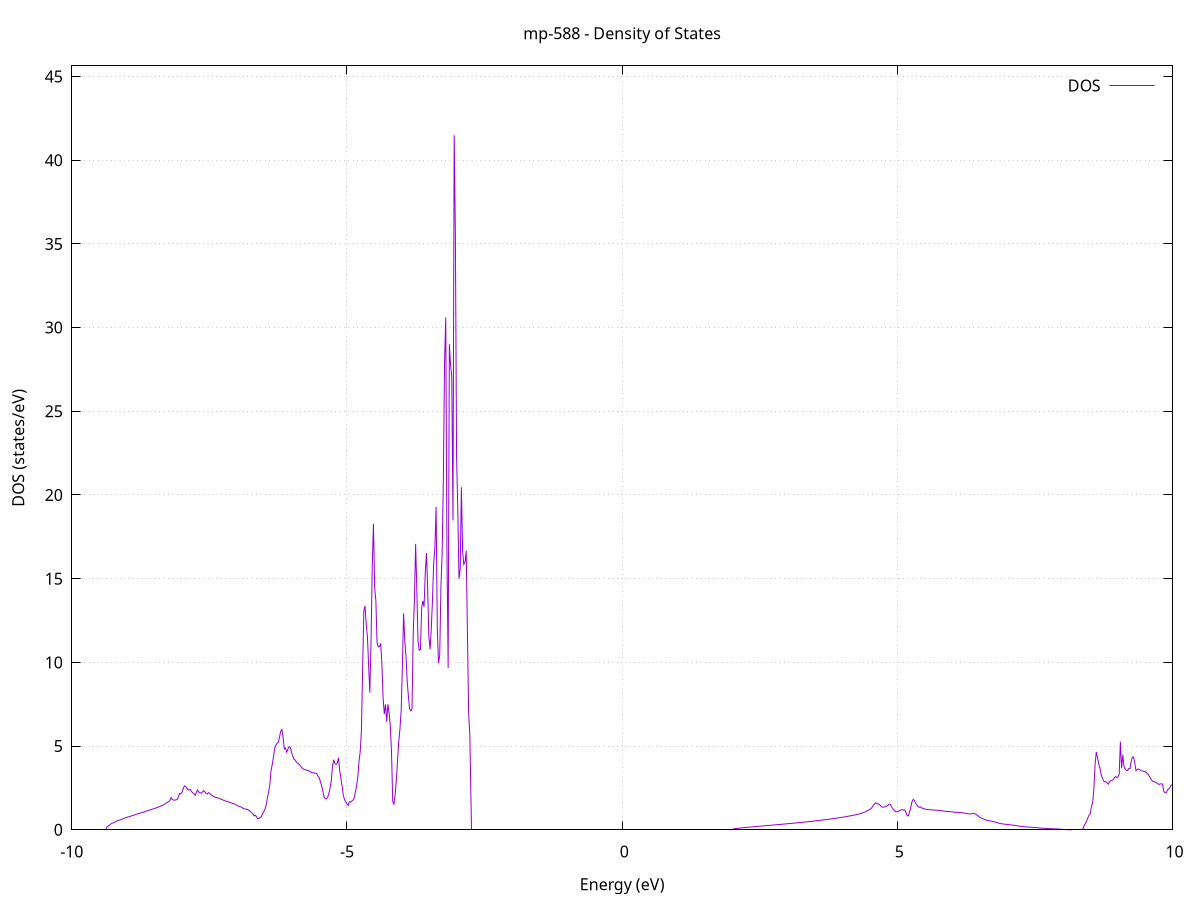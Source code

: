 set title 'mp-588 - Density of States'
set xlabel 'Energy (eV)'
set ylabel 'DOS (states/eV)'
set grid
set xrange [-10:10]
set yrange [0:45.634]
set xzeroaxis lt -1
set terminal png size 800,600
set output 'mp-588_dos_gnuplot.png'
plot '-' using 1:2 with lines title 'DOS'
-25.752000 0.000000
-25.730200 0.000000
-25.708300 0.000000
-25.686400 0.000000
-25.664500 0.000000
-25.642600 0.000000
-25.620700 0.000000
-25.598800 0.000000
-25.576900 0.000000
-25.555000 0.000000
-25.533100 0.000000
-25.511300 0.000000
-25.489400 0.000000
-25.467500 0.000000
-25.445600 0.000000
-25.423700 0.000000
-25.401800 0.000000
-25.379900 0.000000
-25.358000 0.000000
-25.336100 0.000000
-25.314200 0.000000
-25.292400 0.000000
-25.270500 0.000000
-25.248600 0.000000
-25.226700 0.000000
-25.204800 0.000000
-25.182900 0.000000
-25.161000 0.000000
-25.139100 0.000000
-25.117200 0.000000
-25.095300 0.000000
-25.073400 0.000000
-25.051600 0.000000
-25.029700 0.000000
-25.007800 0.000000
-24.985900 0.000000
-24.964000 0.000000
-24.942100 0.000000
-24.920200 0.000000
-24.898300 0.000000
-24.876400 0.000000
-24.854500 0.000000
-24.832700 0.000000
-24.810800 0.000000
-24.788900 0.000000
-24.767000 0.000000
-24.745100 0.000000
-24.723200 0.000000
-24.701300 0.000000
-24.679400 0.000000
-24.657500 0.000000
-24.635600 0.000000
-24.613800 0.000000
-24.591900 0.000000
-24.570000 0.000000
-24.548100 0.000000
-24.526200 0.000000
-24.504300 0.000000
-24.482400 0.000000
-24.460500 0.000000
-24.438600 0.000000
-24.416700 0.000000
-24.394900 0.000000
-24.373000 0.000000
-24.351100 0.000000
-24.329200 0.000000
-24.307300 0.000000
-24.285400 0.000000
-24.263500 0.000000
-24.241600 0.000000
-24.219700 0.000000
-24.197800 0.000000
-24.176000 0.000000
-24.154100 0.000000
-24.132200 0.000000
-24.110300 0.000000
-24.088400 0.000000
-24.066500 0.000000
-24.044600 0.000000
-24.022700 0.000000
-24.000800 0.000000
-23.978900 0.000000
-23.957100 0.000000
-23.935200 0.000000
-23.913300 0.000000
-23.891400 0.000000
-23.869500 0.000000
-23.847600 0.000000
-23.825700 0.000000
-23.803800 0.000000
-23.781900 0.000000
-23.760000 0.015900
-23.738200 0.717900
-23.716300 1.112500
-23.694400 1.418300
-23.672500 1.691000
-23.650600 1.939500
-23.628700 2.218100
-23.606800 2.456700
-23.584900 2.718100
-23.563000 2.997300
-23.541100 3.279200
-23.519300 3.586400
-23.497400 3.916000
-23.475500 4.293200
-23.453600 4.732300
-23.431700 5.255400
-23.409800 5.944100
-23.387900 7.364100
-23.366000 7.937400
-23.344100 8.395200
-23.322200 7.925100
-23.300400 7.736100
-23.278500 4.268000
-23.256600 3.859300
-23.234700 10.810700
-23.212800 7.285600
-23.190900 6.659400
-23.169000 6.612000
-23.147100 6.449400
-23.125200 6.218200
-23.103300 6.116200
-23.081500 5.908000
-23.059600 5.598100
-23.037700 5.314300
-23.015800 4.151200
-22.993900 3.413900
-22.972000 3.015300
-22.950100 2.491900
-22.928200 2.162400
-22.906300 16.611000
-22.884400 30.015000
-22.862600 53.979800
-22.840700 54.773100
-22.818800 60.842000
-22.796900 67.937500
-22.775000 43.319600
-22.753100 50.751600
-22.731200 0.000000
-22.709300 0.000000
-22.687400 0.000000
-22.665500 0.000000
-22.643700 0.000000
-22.621800 0.000000
-22.599900 0.000000
-22.578000 0.000000
-22.556100 0.000000
-22.534200 0.000000
-22.512300 0.000000
-22.490400 0.000000
-22.468500 0.000000
-22.446600 0.000000
-22.424800 0.000000
-22.402900 0.000000
-22.381000 0.000000
-22.359100 0.000000
-22.337200 0.000000
-22.315300 0.000000
-22.293400 0.000000
-22.271500 0.000000
-22.249600 0.000000
-22.227700 0.000000
-22.205800 0.000000
-22.184000 0.000000
-22.162100 0.000000
-22.140200 0.000000
-22.118300 0.000000
-22.096400 0.000000
-22.074500 0.000000
-22.052600 0.000000
-22.030700 0.000000
-22.008800 0.000000
-21.986900 0.000000
-21.965100 0.000000
-21.943200 0.000000
-21.921300 0.000000
-21.899400 0.000000
-21.877500 0.000000
-21.855600 0.000000
-21.833700 0.000000
-21.811800 0.000000
-21.789900 0.000000
-21.768000 0.000000
-21.746200 0.000000
-21.724300 0.000000
-21.702400 0.000000
-21.680500 0.000000
-21.658600 0.000000
-21.636700 0.000000
-21.614800 0.000000
-21.592900 0.000000
-21.571000 0.000000
-21.549100 0.000000
-21.527300 0.000000
-21.505400 0.000000
-21.483500 0.000000
-21.461600 0.000000
-21.439700 0.000000
-21.417800 0.000000
-21.395900 0.000000
-21.374000 0.000000
-21.352100 0.000000
-21.330200 0.000000
-21.308400 0.000000
-21.286500 0.000000
-21.264600 0.000000
-21.242700 0.000000
-21.220800 0.000000
-21.198900 0.000000
-21.177000 0.000000
-21.155100 0.000000
-21.133200 0.000000
-21.111300 0.000000
-21.089500 0.000000
-21.067600 0.000000
-21.045700 0.000000
-21.023800 0.000000
-21.001900 0.000000
-20.980000 0.000000
-20.958100 0.000000
-20.936200 0.000000
-20.914300 0.000000
-20.892400 0.000000
-20.870600 0.000000
-20.848700 0.000000
-20.826800 0.000000
-20.804900 0.000000
-20.783000 0.000000
-20.761100 0.000000
-20.739200 0.000000
-20.717300 0.000000
-20.695400 0.000000
-20.673500 0.000000
-20.651700 0.000000
-20.629800 0.000000
-20.607900 0.000000
-20.586000 0.000000
-20.564100 0.000000
-20.542200 0.000000
-20.520300 0.000000
-20.498400 0.000000
-20.476500 0.000000
-20.454600 0.000000
-20.432800 0.000000
-20.410900 0.000000
-20.389000 0.000000
-20.367100 0.000000
-20.345200 0.000000
-20.323300 0.000000
-20.301400 0.000000
-20.279500 0.000000
-20.257600 0.000000
-20.235700 0.000000
-20.213900 0.000000
-20.192000 0.000000
-20.170100 0.000000
-20.148200 0.000000
-20.126300 0.000000
-20.104400 0.000000
-20.082500 0.000000
-20.060600 0.000000
-20.038700 0.000000
-20.016800 0.000000
-19.995000 0.000000
-19.973100 0.000000
-19.951200 0.000000
-19.929300 0.000000
-19.907400 0.000000
-19.885500 0.000000
-19.863600 0.000000
-19.841700 0.000000
-19.819800 0.000000
-19.797900 0.000000
-19.776100 0.000000
-19.754200 0.000000
-19.732300 0.000000
-19.710400 0.000000
-19.688500 0.000000
-19.666600 0.000000
-19.644700 0.000000
-19.622800 0.000000
-19.600900 0.000000
-19.579000 0.000000
-19.557200 0.000000
-19.535300 0.000000
-19.513400 0.000000
-19.491500 0.000000
-19.469600 0.000000
-19.447700 0.000000
-19.425800 0.000000
-19.403900 0.000000
-19.382000 0.000000
-19.360100 0.000000
-19.338200 0.000000
-19.316400 0.000000
-19.294500 0.000000
-19.272600 0.000000
-19.250700 0.000000
-19.228800 0.000000
-19.206900 0.000000
-19.185000 0.000000
-19.163100 0.000000
-19.141200 0.000000
-19.119300 0.000000
-19.097500 0.000000
-19.075600 0.000000
-19.053700 0.000000
-19.031800 0.000000
-19.009900 0.000000
-18.988000 0.000000
-18.966100 0.000000
-18.944200 0.000000
-18.922300 0.000000
-18.900400 0.000000
-18.878600 0.000000
-18.856700 0.000000
-18.834800 0.000000
-18.812900 0.000000
-18.791000 0.000000
-18.769100 0.000000
-18.747200 0.000000
-18.725300 0.000000
-18.703400 0.000000
-18.681500 0.000000
-18.659700 0.000000
-18.637800 0.000000
-18.615900 0.000000
-18.594000 0.000000
-18.572100 0.000000
-18.550200 0.000000
-18.528300 0.000000
-18.506400 0.000000
-18.484500 0.000000
-18.462600 0.000000
-18.440800 0.000000
-18.418900 0.000000
-18.397000 0.000000
-18.375100 0.000000
-18.353200 0.000000
-18.331300 0.000000
-18.309400 0.000000
-18.287500 0.000000
-18.265600 0.000000
-18.243700 0.000000
-18.221900 0.000000
-18.200000 0.000000
-18.178100 0.000000
-18.156200 0.000000
-18.134300 0.000000
-18.112400 0.000000
-18.090500 0.000000
-18.068600 0.000000
-18.046700 0.000000
-18.024800 0.000000
-18.003000 0.000000
-17.981100 0.000000
-17.959200 0.000000
-17.937300 0.000000
-17.915400 0.000000
-17.893500 0.000000
-17.871600 0.000000
-17.849700 0.000000
-17.827800 0.000000
-17.805900 0.000000
-17.784100 0.000000
-17.762200 0.000000
-17.740300 0.000000
-17.718400 0.000000
-17.696500 0.000000
-17.674600 0.000000
-17.652700 0.000000
-17.630800 0.000000
-17.608900 0.000000
-17.587000 0.000000
-17.565200 0.000000
-17.543300 0.000000
-17.521400 0.000000
-17.499500 0.000000
-17.477600 0.000000
-17.455700 0.000000
-17.433800 0.000000
-17.411900 0.000000
-17.390000 0.000000
-17.368100 0.000000
-17.346300 0.000000
-17.324400 0.000000
-17.302500 0.000000
-17.280600 0.000000
-17.258700 0.000000
-17.236800 0.000000
-17.214900 0.000000
-17.193000 0.000000
-17.171100 0.000000
-17.149200 0.000000
-17.127400 0.000000
-17.105500 0.000000
-17.083600 0.000000
-17.061700 0.000000
-17.039800 0.000000
-17.017900 0.000000
-16.996000 0.000000
-16.974100 0.000000
-16.952200 0.000000
-16.930300 0.000000
-16.908500 0.000000
-16.886600 0.000000
-16.864700 0.000000
-16.842800 0.000000
-16.820900 0.000000
-16.799000 0.000000
-16.777100 0.000000
-16.755200 0.000000
-16.733300 0.000000
-16.711400 0.000000
-16.689600 0.000000
-16.667700 0.000000
-16.645800 0.000000
-16.623900 0.000000
-16.602000 0.000000
-16.580100 0.000000
-16.558200 0.000000
-16.536300 0.000000
-16.514400 0.000000
-16.492500 0.000000
-16.470600 0.000000
-16.448800 0.000000
-16.426900 0.000000
-16.405000 0.000000
-16.383100 0.000000
-16.361200 0.000000
-16.339300 0.000000
-16.317400 0.000000
-16.295500 0.000000
-16.273600 0.000000
-16.251700 0.000000
-16.229900 0.000000
-16.208000 0.000000
-16.186100 0.000000
-16.164200 0.000000
-16.142300 0.000000
-16.120400 0.000000
-16.098500 0.000000
-16.076600 0.000000
-16.054700 0.000000
-16.032800 0.000000
-16.011000 0.000000
-15.989100 0.000000
-15.967200 0.000000
-15.945300 0.000000
-15.923400 0.000000
-15.901500 0.000000
-15.879600 0.000000
-15.857700 0.000000
-15.835800 0.000000
-15.813900 0.000000
-15.792100 0.000000
-15.770200 0.000000
-15.748300 0.000000
-15.726400 0.000000
-15.704500 0.000000
-15.682600 0.000000
-15.660700 0.000000
-15.638800 0.000000
-15.616900 0.000000
-15.595000 0.000000
-15.573200 0.000000
-15.551300 0.000000
-15.529400 0.000000
-15.507500 0.000000
-15.485600 0.000000
-15.463700 0.000000
-15.441800 0.000000
-15.419900 0.000000
-15.398000 0.000000
-15.376100 0.000000
-15.354300 0.000000
-15.332400 0.000000
-15.310500 0.000000
-15.288600 0.000000
-15.266700 0.000000
-15.244800 0.000000
-15.222900 0.000000
-15.201000 0.000000
-15.179100 0.000000
-15.157200 0.000000
-15.135400 0.000000
-15.113500 0.000000
-15.091600 0.000000
-15.069700 0.000000
-15.047800 0.000000
-15.025900 0.000000
-15.004000 0.000000
-14.982100 0.000000
-14.960200 0.000000
-14.938300 0.000000
-14.916500 0.000000
-14.894600 0.000000
-14.872700 0.000000
-14.850800 0.000000
-14.828900 0.000000
-14.807000 0.000000
-14.785100 0.000000
-14.763200 0.000000
-14.741300 0.000000
-14.719400 0.000000
-14.697600 0.000000
-14.675700 0.000000
-14.653800 0.000000
-14.631900 0.000000
-14.610000 0.000000
-14.588100 0.000000
-14.566200 0.000000
-14.544300 0.000000
-14.522400 0.000000
-14.500500 0.000000
-14.478700 0.000000
-14.456800 0.000000
-14.434900 0.000000
-14.413000 0.000000
-14.391100 0.000000
-14.369200 0.000000
-14.347300 0.000000
-14.325400 0.000000
-14.303500 0.176900
-14.281600 9.356000
-14.259800 11.770400
-14.237900 10.975000
-14.216000 12.710900
-14.194100 12.500500
-14.172200 13.093300
-14.150300 13.535300
-14.128400 14.613600
-14.106500 11.815100
-14.084600 10.617200
-14.062700 9.438400
-14.040900 8.581200
-14.019000 8.308200
-13.997100 9.091700
-13.975200 10.102400
-13.953300 9.157300
-13.931400 2.514600
-13.909500 72.911100
-13.887600 95.554600
-13.865700 145.882000
-13.843800 148.687400
-13.822000 89.680000
-13.800100 11.644600
-13.778200 9.823200
-13.756300 10.101600
-13.734400 7.804800
-13.712500 6.676700
-13.690600 5.964700
-13.668700 10.089000
-13.646800 8.512700
-13.624900 7.945400
-13.603000 7.482700
-13.581200 7.234000
-13.559300 7.393100
-13.537400 7.295500
-13.515500 6.934800
-13.493600 6.847200
-13.471700 7.212400
-13.449800 6.474300
-13.427900 3.102200
-13.406000 0.000000
-13.384100 0.000000
-13.362300 0.000000
-13.340400 0.000000
-13.318500 0.000000
-13.296600 0.000000
-13.274700 0.000000
-13.252800 0.000000
-13.230900 0.000000
-13.209000 0.000000
-13.187100 0.000000
-13.165200 0.000000
-13.143400 0.000000
-13.121500 0.000000
-13.099600 0.000000
-13.077700 0.000000
-13.055800 0.000000
-13.033900 0.000000
-13.012000 0.000000
-12.990100 0.000000
-12.968200 0.000000
-12.946300 0.000000
-12.924500 0.000000
-12.902600 0.000000
-12.880700 0.000000
-12.858800 0.000000
-12.836900 0.000000
-12.815000 0.000000
-12.793100 0.000000
-12.771200 0.000000
-12.749300 0.000000
-12.727400 0.000000
-12.705600 0.000000
-12.683700 0.000000
-12.661800 0.000000
-12.639900 0.000000
-12.618000 0.000000
-12.596100 0.000000
-12.574200 0.000000
-12.552300 0.000000
-12.530400 0.000000
-12.508500 0.000000
-12.486700 0.000000
-12.464800 0.000000
-12.442900 0.000000
-12.421000 0.000000
-12.399100 0.000000
-12.377200 0.000000
-12.355300 0.000000
-12.333400 0.000000
-12.311500 0.000000
-12.289600 0.000000
-12.267800 0.000000
-12.245900 0.000000
-12.224000 0.000000
-12.202100 0.000000
-12.180200 0.000000
-12.158300 0.000000
-12.136400 0.000000
-12.114500 0.000000
-12.092600 0.000000
-12.070700 0.000000
-12.048900 0.000000
-12.027000 0.000000
-12.005100 0.000000
-11.983200 0.000000
-11.961300 0.000000
-11.939400 0.000000
-11.917500 0.000000
-11.895600 0.000000
-11.873700 0.000000
-11.851800 0.000000
-11.830000 0.000000
-11.808100 0.000000
-11.786200 0.000000
-11.764300 0.000000
-11.742400 0.000000
-11.720500 0.000000
-11.698600 0.000000
-11.676700 0.000000
-11.654800 0.000000
-11.632900 0.000000
-11.611100 0.000000
-11.589200 0.000000
-11.567300 0.000000
-11.545400 0.000000
-11.523500 0.000000
-11.501600 0.000000
-11.479700 0.000000
-11.457800 0.000000
-11.435900 0.000000
-11.414000 0.000000
-11.392200 0.000000
-11.370300 0.000000
-11.348400 0.000000
-11.326500 0.000000
-11.304600 0.000000
-11.282700 0.000000
-11.260800 0.000000
-11.238900 0.000000
-11.217000 0.000000
-11.195100 0.000000
-11.173300 0.000000
-11.151400 0.000000
-11.129500 0.000000
-11.107600 0.000000
-11.085700 0.000000
-11.063800 0.000000
-11.041900 0.000000
-11.020000 0.000000
-10.998100 0.000000
-10.976200 0.000000
-10.954400 0.000000
-10.932500 0.000000
-10.910600 0.000000
-10.888700 0.000000
-10.866800 0.000000
-10.844900 0.000000
-10.823000 0.000000
-10.801100 0.000000
-10.779200 0.000000
-10.757300 0.000000
-10.735400 0.000000
-10.713600 0.000000
-10.691700 0.000000
-10.669800 0.000000
-10.647900 0.000000
-10.626000 0.000000
-10.604100 0.000000
-10.582200 0.000000
-10.560300 0.000000
-10.538400 0.000000
-10.516500 0.000000
-10.494700 0.000000
-10.472800 0.000000
-10.450900 0.000000
-10.429000 0.000000
-10.407100 0.000000
-10.385200 0.000000
-10.363300 0.000000
-10.341400 0.000000
-10.319500 0.000000
-10.297600 0.000000
-10.275800 0.000000
-10.253900 0.000000
-10.232000 0.000000
-10.210100 0.000000
-10.188200 0.000000
-10.166300 0.000000
-10.144400 0.000000
-10.122500 0.000000
-10.100600 0.000000
-10.078700 0.000000
-10.056900 0.000000
-10.035000 0.000000
-10.013100 0.000000
-9.991200 0.000000
-9.969300 0.000000
-9.947400 0.000000
-9.925500 0.000000
-9.903600 0.000000
-9.881700 0.000000
-9.859800 0.000000
-9.838000 0.000000
-9.816100 0.000000
-9.794200 0.000000
-9.772300 0.000000
-9.750400 0.000000
-9.728500 0.000000
-9.706600 0.000000
-9.684700 0.000000
-9.662800 0.000000
-9.640900 0.000000
-9.619100 0.000000
-9.597200 0.000000
-9.575300 0.000000
-9.553400 0.000000
-9.531500 0.000000
-9.509600 0.000000
-9.487700 0.000000
-9.465800 0.000000
-9.443900 0.000000
-9.422000 0.000000
-9.400200 0.000000
-9.378300 0.018200
-9.356400 0.194300
-9.334500 0.223300
-9.312600 0.284600
-9.290700 0.350200
-9.268800 0.387700
-9.246900 0.410500
-9.225000 0.447500
-9.203100 0.486600
-9.181300 0.526400
-9.159400 0.555100
-9.137500 0.576900
-9.115600 0.600800
-9.093700 0.626500
-9.071800 0.654300
-9.049900 0.684400
-9.028000 0.713600
-9.006100 0.736900
-8.984200 0.759000
-8.962400 0.779700
-8.940500 0.801500
-8.918600 0.824100
-8.896700 0.848100
-8.874800 0.873400
-8.852900 0.899300
-8.831000 0.922500
-8.809100 0.945200
-8.787200 0.967000
-8.765300 0.986700
-8.743500 1.008200
-8.721600 1.030500
-8.699700 1.053200
-8.677800 1.076700
-8.655900 1.101000
-8.634000 1.126200
-8.612100 1.151000
-8.590200 1.173300
-8.568300 1.197600
-8.546400 1.221100
-8.524600 1.243800
-8.502700 1.267300
-8.480800 1.292200
-8.458900 1.318300
-8.437000 1.345100
-8.415100 1.372500
-8.393200 1.400900
-8.371300 1.430900
-8.349400 1.463300
-8.327500 1.498800
-8.305700 1.544700
-8.283800 1.597200
-8.261900 1.642200
-8.240000 1.683900
-8.218100 1.753900
-8.196200 1.921800
-8.174300 1.809500
-8.152400 1.774500
-8.130500 1.772300
-8.108600 1.783300
-8.086800 1.811000
-8.064900 1.938000
-8.043000 2.163500
-8.021100 2.142200
-7.999200 2.234400
-7.977300 2.435100
-7.955400 2.621900
-7.933500 2.597800
-7.911600 2.502000
-7.889700 2.386900
-7.867800 2.381200
-7.846000 2.409700
-7.824100 2.286600
-7.802200 2.200500
-7.780300 2.163600
-7.758400 2.063500
-7.736500 2.227300
-7.714600 2.378700
-7.692700 2.250400
-7.670800 2.211500
-7.648900 2.189200
-7.627100 2.245600
-7.605200 2.339700
-7.583300 2.286600
-7.561400 2.164500
-7.539500 2.134300
-7.517600 2.217300
-7.495700 2.183400
-7.473800 2.105800
-7.451900 2.052500
-7.430000 2.001100
-7.408200 1.968600
-7.386300 1.933600
-7.364400 1.919000
-7.342500 1.903200
-7.320600 1.882800
-7.298700 1.832900
-7.276800 1.808600
-7.254900 1.781600
-7.233000 1.751700
-7.211100 1.724200
-7.189300 1.703200
-7.167400 1.676200
-7.145500 1.653200
-7.123600 1.632200
-7.101700 1.608800
-7.079800 1.577500
-7.057900 1.557500
-7.036000 1.524600
-7.014100 1.482700
-6.992200 1.444400
-6.970400 1.418900
-6.948500 1.391900
-6.926600 1.362900
-6.904700 1.320500
-6.882800 1.272600
-6.860900 1.244900
-6.839000 1.238800
-6.817100 1.213500
-6.795200 1.189000
-6.773300 1.137100
-6.751500 1.082900
-6.729600 1.021300
-6.707700 0.941700
-6.685800 0.830500
-6.663900 0.862800
-6.642000 0.764600
-6.620100 0.653100
-6.598200 0.680600
-6.576300 0.723100
-6.554400 0.782200
-6.532600 0.985600
-6.510700 1.080700
-6.488800 1.232800
-6.466900 1.502300
-6.445000 1.906700
-6.423100 2.260200
-6.401200 2.704000
-6.379300 3.537600
-6.357400 3.902000
-6.335500 4.362700
-6.313700 4.853700
-6.291800 5.047400
-6.269900 5.177600
-6.248000 5.226400
-6.226100 5.525300
-6.204200 5.884900
-6.182300 5.992300
-6.160400 5.509600
-6.138500 4.825700
-6.116600 4.886700
-6.094800 4.635000
-6.072900 4.818600
-6.051000 4.969800
-6.029100 4.921300
-6.007200 4.624600
-5.985300 4.417100
-5.963400 4.219000
-5.941500 4.169100
-5.919600 4.040000
-5.897700 3.981100
-5.875900 3.923200
-5.854000 3.853000
-5.832100 3.763200
-5.810200 3.676800
-5.788300 3.620700
-5.766400 3.590900
-5.744500 3.570300
-5.722600 3.553700
-5.700700 3.537200
-5.678800 3.496400
-5.657000 3.441800
-5.635100 3.404300
-5.613200 3.405200
-5.591300 3.384700
-5.569400 3.391100
-5.547500 3.360200
-5.525600 3.194600
-5.503700 3.117100
-5.481800 2.860400
-5.459900 2.631000
-5.438100 2.297100
-5.416200 1.975200
-5.394300 1.851900
-5.372400 1.847500
-5.350500 1.946200
-5.328600 2.169400
-5.306700 2.483600
-5.284800 2.951400
-5.262900 3.805900
-5.241000 4.184500
-5.219200 3.951100
-5.197300 3.910800
-5.175400 3.979200
-5.153500 4.298100
-5.131600 3.511200
-5.109700 3.086300
-5.087800 2.576100
-5.065900 2.060500
-5.044000 1.789200
-5.022100 1.675500
-5.000200 1.540500
-4.978400 1.448700
-4.956500 1.674700
-4.934600 1.653800
-4.912700 1.717900
-4.890800 1.771500
-4.868900 1.909600
-4.847000 2.257700
-4.825100 2.622300
-4.803200 3.143800
-4.781300 4.088300
-4.759500 4.660000
-4.737600 5.901100
-4.715700 9.563300
-4.693800 13.052600
-4.671900 13.379400
-4.650000 12.263100
-4.628100 11.522300
-4.606200 9.794200
-4.584300 8.194200
-4.562400 11.298900
-4.540600 15.781600
-4.518700 18.269700
-4.496800 14.468900
-4.474900 13.680700
-4.453000 11.179000
-4.431100 10.933600
-4.409200 10.936100
-4.387300 11.128800
-4.365400 9.898500
-4.343500 7.870200
-4.321700 6.906400
-4.299800 7.490100
-4.277900 6.451800
-4.256000 7.496700
-4.234100 6.976900
-4.212200 6.180200
-4.190300 4.593500
-4.168400 1.685700
-4.146500 1.529400
-4.124600 2.104700
-4.102800 2.976900
-4.080900 4.144600
-4.059000 5.306600
-4.037100 6.022400
-4.015200 7.133200
-3.993300 9.728700
-3.971400 12.922600
-3.949500 11.303100
-3.927600 10.387400
-3.905700 8.870900
-3.883900 7.967300
-3.862000 7.221200
-3.840100 7.099800
-3.818200 7.229800
-3.796300 11.697500
-3.774400 13.714800
-3.752500 17.078500
-3.730600 14.295400
-3.708700 11.263400
-3.686800 10.730300
-3.665000 10.764900
-3.643100 13.261300
-3.621200 13.671900
-3.599300 13.319800
-3.577400 15.329600
-3.555500 16.530200
-3.533600 14.350800
-3.511700 11.528100
-3.489800 10.778600
-3.467900 12.030300
-3.446100 13.718800
-3.424200 15.967400
-3.402300 16.862700
-3.380400 19.286500
-3.358500 11.986500
-3.336600 9.948000
-3.314700 10.421000
-3.292800 14.524400
-3.270900 16.458400
-3.249000 20.772600
-3.227200 27.871400
-3.205300 30.612200
-3.183400 16.647300
-3.161500 9.661900
-3.139600 29.006500
-3.117700 27.733100
-3.095800 27.112100
-3.073900 18.475900
-3.052000 41.485800
-3.030100 35.577200
-3.008300 22.292400
-2.986400 19.070000
-2.964500 14.999700
-2.942600 15.560600
-2.920700 20.464100
-2.898800 16.624000
-2.876900 15.855500
-2.855000 15.988800
-2.833100 16.669300
-2.811200 11.773400
-2.789400 6.992600
-2.767500 5.641700
-2.745600 0.000000
-2.723700 0.000000
-2.701800 0.000000
-2.679900 0.000000
-2.658000 0.000000
-2.636100 0.000000
-2.614200 0.000000
-2.592300 0.000000
-2.570500 0.000000
-2.548600 0.000000
-2.526700 0.000000
-2.504800 0.000000
-2.482900 0.000000
-2.461000 0.000000
-2.439100 0.000000
-2.417200 0.000000
-2.395300 0.000000
-2.373400 0.000000
-2.351500 0.000000
-2.329700 0.000000
-2.307800 0.000000
-2.285900 0.000000
-2.264000 0.000000
-2.242100 0.000000
-2.220200 0.000000
-2.198300 0.000000
-2.176400 0.000000
-2.154500 0.000000
-2.132600 0.000000
-2.110800 0.000000
-2.088900 0.000000
-2.067000 0.000000
-2.045100 0.000000
-2.023200 0.000000
-2.001300 0.000000
-1.979400 0.000000
-1.957500 0.000000
-1.935600 0.000000
-1.913700 0.000000
-1.891900 0.000000
-1.870000 0.000000
-1.848100 0.000000
-1.826200 0.000000
-1.804300 0.000000
-1.782400 0.000000
-1.760500 0.000000
-1.738600 0.000000
-1.716700 0.000000
-1.694800 0.000000
-1.673000 0.000000
-1.651100 0.000000
-1.629200 0.000000
-1.607300 0.000000
-1.585400 0.000000
-1.563500 0.000000
-1.541600 0.000000
-1.519700 0.000000
-1.497800 0.000000
-1.475900 0.000000
-1.454100 0.000000
-1.432200 0.000000
-1.410300 0.000000
-1.388400 0.000000
-1.366500 0.000000
-1.344600 0.000000
-1.322700 0.000000
-1.300800 0.000000
-1.278900 0.000000
-1.257000 0.000000
-1.235200 0.000000
-1.213300 0.000000
-1.191400 0.000000
-1.169500 0.000000
-1.147600 0.000000
-1.125700 0.000000
-1.103800 0.000000
-1.081900 0.000000
-1.060000 0.000000
-1.038100 0.000000
-1.016300 0.000000
-0.994400 0.000000
-0.972500 0.000000
-0.950600 0.000000
-0.928700 0.000000
-0.906800 0.000000
-0.884900 0.000000
-0.863000 0.000000
-0.841100 0.000000
-0.819200 0.000000
-0.797400 0.000000
-0.775500 0.000000
-0.753600 0.000000
-0.731700 0.000000
-0.709800 0.000000
-0.687900 0.000000
-0.666000 0.000000
-0.644100 0.000000
-0.622200 0.000000
-0.600300 0.000000
-0.578500 0.000000
-0.556600 0.000000
-0.534700 0.000000
-0.512800 0.000000
-0.490900 0.000000
-0.469000 0.000000
-0.447100 0.000000
-0.425200 0.000000
-0.403300 0.000000
-0.381400 0.000000
-0.359600 0.000000
-0.337700 0.000000
-0.315800 0.000000
-0.293900 0.000000
-0.272000 0.000000
-0.250100 0.000000
-0.228200 0.000000
-0.206300 0.000000
-0.184400 0.000000
-0.162500 0.000000
-0.140700 0.000000
-0.118800 0.000000
-0.096900 0.000000
-0.075000 0.000000
-0.053100 0.000000
-0.031200 0.000000
-0.009300 0.000000
0.012600 0.000000
0.034500 0.000000
0.056400 0.000000
0.078200 0.000000
0.100100 0.000000
0.122000 0.000000
0.143900 0.000000
0.165800 0.000000
0.187700 0.000000
0.209600 0.000000
0.231500 0.000000
0.253400 0.000000
0.275300 0.000000
0.297100 0.000000
0.319000 0.000000
0.340900 0.000000
0.362800 0.000000
0.384700 0.000000
0.406600 0.000000
0.428500 0.000000
0.450400 0.000000
0.472300 0.000000
0.494200 0.000000
0.516100 0.000000
0.537900 0.000000
0.559800 0.000000
0.581700 0.000000
0.603600 0.000000
0.625500 0.000000
0.647400 0.000000
0.669300 0.000000
0.691200 0.000000
0.713100 0.000000
0.735000 0.000000
0.756800 0.000000
0.778700 0.000000
0.800600 0.000000
0.822500 0.000000
0.844400 0.000000
0.866300 0.000000
0.888200 0.000000
0.910100 0.000000
0.932000 0.000000
0.953900 0.000000
0.975700 0.000000
0.997600 0.000000
1.019500 0.000000
1.041400 0.000000
1.063300 0.000000
1.085200 0.000000
1.107100 0.000000
1.129000 0.000000
1.150900 0.000000
1.172800 0.000000
1.194600 0.000000
1.216500 0.000000
1.238400 0.000000
1.260300 0.000000
1.282200 0.000000
1.304100 0.000000
1.326000 0.000000
1.347900 0.000000
1.369800 0.000000
1.391700 0.000000
1.413500 0.000000
1.435400 0.000000
1.457300 0.000000
1.479200 0.000000
1.501100 0.000000
1.523000 0.000000
1.544900 0.000000
1.566800 0.000000
1.588700 0.000000
1.610600 0.000000
1.632400 0.000000
1.654300 0.000000
1.676200 0.000000
1.698100 0.000000
1.720000 0.000000
1.741900 0.000000
1.763800 0.000000
1.785700 0.000000
1.807600 0.000000
1.829500 0.000000
1.851300 0.000000
1.873200 0.000000
1.895100 0.000000
1.917000 0.000000
1.938900 0.000000
1.960800 0.000400
1.982700 0.007500
2.004600 0.023000
2.026500 0.047100
2.048400 0.079800
2.070200 0.074600
2.092100 0.079500
2.114000 0.088000
2.135900 0.096700
2.157800 0.105900
2.179700 0.115300
2.201600 0.125100
2.223500 0.134600
2.245400 0.142400
2.267300 0.148300
2.289100 0.152500
2.311000 0.156600
2.332900 0.162800
2.354800 0.169400
2.376700 0.176100
2.398600 0.182900
2.420500 0.189700
2.442400 0.196700
2.464300 0.203700
2.486200 0.210800
2.508000 0.218000
2.529900 0.224600
2.551800 0.229500
2.573700 0.235400
2.595600 0.241400
2.617500 0.247400
2.639400 0.253400
2.661300 0.259300
2.683200 0.265400
2.705100 0.271500
2.726900 0.277800
2.748800 0.284200
2.770700 0.290800
2.792600 0.297400
2.814500 0.304000
2.836400 0.310700
2.858300 0.317500
2.880200 0.324200
2.902100 0.330800
2.924000 0.337200
2.945800 0.343500
2.967700 0.350000
2.989600 0.356600
3.011500 0.363300
3.033400 0.370000
3.055300 0.376800
3.077200 0.383600
3.099100 0.390400
3.121000 0.397300
3.142900 0.404300
3.164700 0.411300
3.186600 0.418300
3.208500 0.425400
3.230400 0.432600
3.252300 0.439800
3.274200 0.447100
3.296100 0.454400
3.318000 0.461900
3.339900 0.469600
3.361800 0.477300
3.383700 0.485200
3.405500 0.493100
3.427400 0.501100
3.449300 0.509100
3.471200 0.517200
3.493100 0.525400
3.515000 0.533600
3.536900 0.541900
3.558800 0.550200
3.580700 0.558700
3.602600 0.567200
3.624400 0.575700
3.646300 0.584400
3.668200 0.593100
3.690100 0.601900
3.712000 0.610700
3.733900 0.619700
3.755800 0.628800
3.777700 0.638200
3.799600 0.648200
3.821500 0.658600
3.843300 0.669200
3.865200 0.679800
3.887100 0.690500
3.909000 0.701400
3.930900 0.712500
3.952800 0.723800
3.974700 0.735300
3.996600 0.746900
4.018500 0.758800
4.040400 0.770900
4.062200 0.783100
4.084100 0.795600
4.106000 0.808400
4.127900 0.821400
4.149800 0.834600
4.171700 0.848100
4.193600 0.862000
4.215500 0.876200
4.237400 0.890800
4.259300 0.907000
4.281100 0.924200
4.303000 0.943700
4.324900 0.964300
4.346800 0.986300
4.368700 1.009600
4.390600 1.034200
4.412500 1.062000
4.434400 1.096600
4.456300 1.134600
4.478200 1.175800
4.500000 1.219400
4.521900 1.266600
4.543800 1.349600
4.565700 1.461700
4.587600 1.549100
4.609500 1.611300
4.631400 1.569400
4.653300 1.537300
4.675200 1.507000
4.697100 1.428700
4.718900 1.364800
4.740800 1.345900
4.762700 1.361900
4.784600 1.405400
4.806500 1.411600
4.828400 1.453900
4.850300 1.532400
4.872200 1.521000
4.894100 1.382300
4.916000 1.269600
4.937800 1.162100
4.959700 1.107500
4.981600 1.074800
5.003500 1.076600
5.025400 1.109400
5.047300 1.153900
5.069200 1.185000
5.091100 1.206400
5.113000 1.176800
5.134900 1.183100
5.156700 1.031900
5.178600 0.856500
5.200500 0.827000
5.222400 1.066400
5.244300 1.348500
5.266200 1.662700
5.288100 1.817400
5.310000 1.752600
5.331900 1.599000
5.353800 1.477900
5.375600 1.384000
5.397500 1.339300
5.419400 1.371600
5.441300 1.306800
5.463200 1.277400
5.485100 1.253700
5.507000 1.235400
5.528900 1.220800
5.550800 1.209500
5.572700 1.201200
5.594500 1.195300
5.616400 1.190700
5.638300 1.184300
5.660200 1.179500
5.682100 1.175100
5.704000 1.172300
5.725900 1.167400
5.747800 1.158400
5.769700 1.150300
5.791600 1.142800
5.813400 1.131100
5.835300 1.121200
5.857200 1.112900
5.879100 1.106100
5.901000 1.100200
5.922900 1.094500
5.944800 1.088700
5.966700 1.082500
5.988600 1.075100
6.010500 1.066000
6.032300 1.050500
6.054200 1.044600
6.076100 1.045100
6.098000 1.041700
6.119900 1.036000
6.141800 1.029700
6.163700 1.022300
6.185600 1.013600
6.207500 1.002800
6.229400 0.990300
6.251300 0.975400
6.273100 0.961200
6.295000 0.947500
6.316900 0.948200
6.338800 0.954100
6.360700 0.961300
6.382600 0.969700
6.404500 0.965600
6.426400 0.929200
6.448300 0.877300
6.470200 0.819900
6.492000 0.767800
6.513900 0.721000
6.535800 0.687400
6.557700 0.657200
6.579600 0.620800
6.601500 0.587600
6.623400 0.570600
6.645300 0.555500
6.667200 0.540500
6.689100 0.525600
6.710900 0.510600
6.732800 0.495200
6.754700 0.479100
6.776600 0.462400
6.798500 0.445100
6.820400 0.419800
6.842300 0.397700
6.864200 0.377100
6.886100 0.362600
6.908000 0.352600
6.929800 0.343800
6.951700 0.335000
6.973600 0.326300
6.995500 0.317700
7.017400 0.309100
7.039300 0.300600
7.061200 0.292200
7.083100 0.283800
7.105000 0.274800
7.126900 0.264800
7.148700 0.253500
7.170600 0.241700
7.192500 0.230900
7.214400 0.220700
7.236300 0.209100
7.258200 0.197800
7.280100 0.190900
7.302000 0.185000
7.323900 0.179300
7.345800 0.173500
7.367600 0.167900
7.389500 0.162300
7.411400 0.156800
7.433300 0.151300
7.455200 0.146000
7.477100 0.140600
7.499000 0.134900
7.520900 0.128800
7.542800 0.122100
7.564700 0.114900
7.586500 0.107600
7.608400 0.101000
7.630300 0.095000
7.652200 0.089800
7.674100 0.085200
7.696000 0.081000
7.717900 0.076900
7.739800 0.072900
7.761700 0.069000
7.783600 0.065100
7.805400 0.061300
7.827300 0.057500
7.849200 0.053800
7.871100 0.050100
7.893000 0.046500
7.914900 0.042900
7.936800 0.040400
7.958700 0.037500
7.980600 0.030900
8.002500 0.024700
8.024300 0.019300
8.046200 0.014500
8.068100 0.010400
8.090000 0.007000
8.111900 0.004300
8.133800 0.002200
8.155700 0.000800
8.177600 0.000100
8.199500 0.000000
8.221400 0.000000
8.243200 0.000000
8.265100 0.000000
8.287000 0.000000
8.308900 0.000000
8.330800 0.000000
8.352700 0.000000
8.374600 0.065500
8.396500 0.259700
8.418400 0.378200
8.440300 0.527100
8.462100 0.713400
8.484000 0.874800
8.505900 0.963900
8.527800 1.391600
8.549700 1.638100
8.571600 2.452500
8.593500 3.907600
8.615400 4.649900
8.637300 4.302900
8.659200 3.928600
8.681000 3.700800
8.702900 3.310600
8.724800 3.089400
8.746700 2.934700
8.768600 2.859800
8.790500 2.862700
8.812400 2.800200
8.834300 2.721800
8.856200 2.857100
8.878100 2.937300
8.899900 2.958100
8.921800 2.986400
8.943700 3.106800
8.965600 3.180900
8.987500 3.118800
9.009400 3.167300
9.031300 3.306700
9.053200 5.267800
9.075100 3.686300
9.097000 4.471900
9.118900 3.768600
9.140700 3.620100
9.162600 3.553200
9.184500 3.537200
9.206400 3.666400
9.228300 3.660700
9.250200 4.082600
9.272100 4.355100
9.294000 4.328400
9.315900 3.943900
9.337800 3.530800
9.359600 3.596400
9.381500 3.633000
9.403400 3.589300
9.425300 3.541600
9.447200 3.503300
9.469100 3.504400
9.491000 3.478700
9.512900 3.441200
9.534800 3.384900
9.556700 3.304500
9.578500 3.196600
9.600400 3.059100
9.622300 2.961400
9.644200 2.890700
9.666100 2.867200
9.688000 2.843400
9.709900 2.806500
9.731800 2.761500
9.753700 2.703900
9.775600 2.736700
9.797400 2.743500
9.819300 2.733000
9.841200 2.289400
9.863100 2.215900
9.885000 2.209000
9.906900 2.363600
9.928800 2.448600
9.950700 2.494100
9.972600 2.655700
9.994500 2.687000
10.016300 2.720200
10.038200 2.679300
10.060100 2.618900
10.082000 2.608900
10.103900 2.659900
10.125800 2.703900
10.147700 2.746000
10.169600 2.770800
10.191500 2.755300
10.213400 2.760900
10.235200 2.605500
10.257100 2.481000
10.279000 2.342200
10.300900 2.268700
10.322800 2.262200
10.344700 2.271900
10.366600 2.270300
10.388500 2.227100
10.410400 2.180700
10.432300 2.066300
10.454100 1.898300
10.476000 1.644600
10.497900 1.533300
10.519800 1.322000
10.541700 1.054400
10.563600 0.932900
10.585500 0.689700
10.607400 0.542300
10.629300 0.519000
10.651200 0.530900
10.673000 0.548700
10.694900 0.559600
10.716800 0.561900
10.738700 0.595400
10.760600 0.664600
10.782500 0.788200
10.804400 0.889900
10.826300 1.111400
10.848200 1.417500
10.870100 1.670500
10.891900 1.925600
10.913800 2.088800
10.935700 2.222200
10.957600 2.258700
10.979500 2.312200
11.001400 2.372200
11.023300 2.469700
11.045200 2.483500
11.067100 2.395200
11.089000 2.424800
11.110800 2.472300
11.132700 2.501500
11.154600 2.597100
11.176500 2.742900
11.198400 3.029500
11.220300 3.761500
11.242200 4.132400
11.264100 4.184600
11.286000 4.388000
11.307900 4.504000
11.329700 4.325300
11.351600 4.086900
11.373500 4.762400
11.395400 4.758400
11.417300 4.054900
11.439200 3.686100
11.461100 3.436600
11.483000 3.275800
11.504900 3.193700
11.526800 2.963000
11.548600 3.126000
11.570500 3.279700
11.592400 3.200800
11.614300 2.607900
11.636200 2.352000
11.658100 2.290000
11.680000 2.473600
11.701900 2.601900
11.723800 2.718600
11.745700 2.872300
11.767500 3.013800
11.789400 3.183300
11.811300 3.440700
11.833200 3.616100
11.855100 3.793200
11.877000 4.131600
11.898900 4.457600
11.920800 4.354900
11.942700 4.554100
11.964600 4.499000
11.986500 4.553400
12.008300 4.526200
12.030200 4.552200
12.052100 4.669300
12.074000 4.828100
12.095900 4.483200
12.117800 3.950200
12.139700 3.571800
12.161600 3.332800
12.183500 3.194700
12.205400 3.082800
12.227200 2.992400
12.249100 2.939300
12.271000 2.902900
12.292900 2.902400
12.314800 2.993400
12.336700 3.212900
12.358600 3.445100
12.380500 3.720700
12.402400 3.715900
12.424300 3.774400
12.446100 3.813200
12.468000 3.906800
12.489900 4.135500
12.511800 4.458300
12.533700 4.971800
12.555600 5.386900
12.577500 5.738500
12.599400 5.338600
12.621300 5.680700
12.643200 6.220100
12.665000 5.776300
12.686900 5.798600
12.708800 6.456800
12.730700 7.125500
12.752600 7.817100
12.774500 8.146200
12.796400 8.248700
12.818300 7.146900
12.840200 7.207800
12.862100 6.436200
12.883900 5.160000
12.905800 4.315900
12.927700 4.570700
12.949600 4.628500
12.971500 4.086600
12.993400 3.713500
13.015300 3.542400
13.037200 3.345400
13.059100 3.167100
13.081000 3.048900
13.102800 2.961000
13.124700 2.894600
13.146600 2.824300
13.168500 2.770800
13.190400 2.713900
13.212300 2.633900
13.234200 2.558700
13.256100 2.519600
13.278000 2.526500
13.299900 2.532000
13.321700 2.467000
13.343600 2.263300
13.365500 2.274300
13.387400 1.481600
13.409300 0.732400
13.431200 0.565800
13.453100 0.489400
13.475000 0.447300
13.496900 0.413400
13.518800 0.386100
13.540600 0.365200
13.562500 0.346300
13.584400 0.352800
13.606300 0.407300
13.628200 0.600500
13.650100 0.641600
13.672000 0.691500
13.693900 0.748800
13.715800 0.801700
13.737700 0.837500
13.759500 0.863100
13.781400 1.005600
13.803300 1.343300
13.825200 1.566300
13.847100 1.804500
13.869000 2.015600
13.890900 2.260400
13.912800 2.546900
13.934700 2.783500
13.956600 3.343200
13.978400 3.626300
14.000300 4.065100
14.022200 4.475500
14.044100 4.810300
14.066000 5.270100
14.087900 5.717100
14.109800 6.077100
14.131700 6.781300
14.153600 7.015900
14.175500 7.588300
14.197300 6.423400
14.219200 4.908800
14.241100 4.782900
14.263000 4.980800
14.284900 5.495500
14.306800 6.610000
14.328700 6.152700
14.350600 5.816500
14.372500 5.461600
14.394400 5.130000
14.416200 5.383600
14.438100 5.394600
14.460000 5.454400
14.481900 5.367600
14.503800 5.311000
14.525700 5.149100
14.547600 4.836500
14.569500 4.886400
14.591400 5.232600
14.613300 4.297400
14.635100 4.025300
14.657000 4.070200
14.678900 3.822200
14.700800 3.499900
14.722700 3.183700
14.744600 2.985200
14.766500 2.881500
14.788400 2.807400
14.810300 2.747700
14.832200 2.797400
14.854100 2.756500
14.875900 2.721200
14.897800 2.639000
14.919700 2.677200
14.941600 3.298800
14.963500 3.082500
14.985400 3.176900
15.007300 3.636300
15.029200 3.934400
15.051100 4.156400
15.073000 4.219900
15.094800 4.324500
15.116700 4.368000
15.138600 4.401700
15.160500 4.591200
15.182400 4.785700
15.204300 4.745200
15.226200 4.492300
15.248100 4.362600
15.270000 4.265500
15.291900 4.263600
15.313700 4.295500
15.335600 4.359000
15.357500 4.676500
15.379400 4.875800
15.401300 4.568600
15.423200 3.791400
15.445100 3.454300
15.467000 2.999400
15.488900 2.988600
15.510800 3.024300
15.532600 2.589800
15.554500 2.342200
15.576400 2.065100
15.598300 1.935100
15.620200 1.803300
15.642100 1.718300
15.664000 1.635800
15.685900 1.556900
15.707800 1.493000
15.729700 1.443500
15.751500 1.355200
15.773400 1.302100
15.795300 1.256700
15.817200 1.149800
15.839100 0.885000
15.861000 0.639700
15.882900 0.513400
15.904800 0.451800
15.926700 0.387100
15.948600 0.354200
15.970400 0.394800
15.992300 0.270500
16.014200 0.040400
16.036100 0.000100
16.058000 0.000000
16.079900 0.000000
16.101800 0.000000
16.123700 0.000000
16.145600 0.000000
16.167500 0.000000
16.189300 0.000000
16.211200 0.000000
16.233100 0.000000
16.255000 0.000000
16.276900 0.000000
16.298800 0.000000
16.320700 0.000000
16.342600 0.000000
16.364500 0.000000
16.386400 0.000000
16.408200 0.000000
16.430100 0.000000
16.452000 0.000000
16.473900 0.000000
16.495800 0.000000
16.517700 0.000000
16.539600 0.000000
16.561500 0.000000
16.583400 0.000000
16.605300 0.000000
16.627100 0.000000
16.649000 0.000000
16.670900 0.000000
16.692800 0.000000
16.714700 0.000000
16.736600 0.000000
16.758500 0.000000
16.780400 0.000000
16.802300 0.000000
16.824200 0.000000
16.846000 0.000000
16.867900 0.000000
16.889800 0.000000
16.911700 0.000000
16.933600 0.000000
16.955500 0.000000
16.977400 0.000000
16.999300 0.000000
17.021200 0.000000
17.043100 0.000000
17.064900 0.000000
17.086800 0.000000
17.108700 0.000000
17.130600 0.000000
17.152500 0.000000
17.174400 0.000000
17.196300 0.000000
17.218200 0.000000
17.240100 0.000000
17.262000 0.000000
17.283800 0.000000
17.305700 0.000000
17.327600 0.000000
17.349500 0.000000
17.371400 0.000000
17.393300 0.000000
17.415200 0.000000
17.437100 0.000000
17.459000 0.000000
17.480900 0.000000
17.502700 0.000000
17.524600 0.000000
17.546500 0.000000
17.568400 0.000000
17.590300 0.000000
17.612200 0.000000
17.634100 0.000000
17.656000 0.000000
17.677900 0.000000
17.699800 0.000000
17.721700 0.000000
17.743500 0.000000
17.765400 0.000000
17.787300 0.000000
17.809200 0.000000
17.831100 0.000000
17.853000 0.000000
17.874900 0.000000
17.896800 0.000000
17.918700 0.000000
17.940600 0.000000
17.962400 0.000000
17.984300 0.000000
18.006200 0.000000
18.028100 0.000000
e
